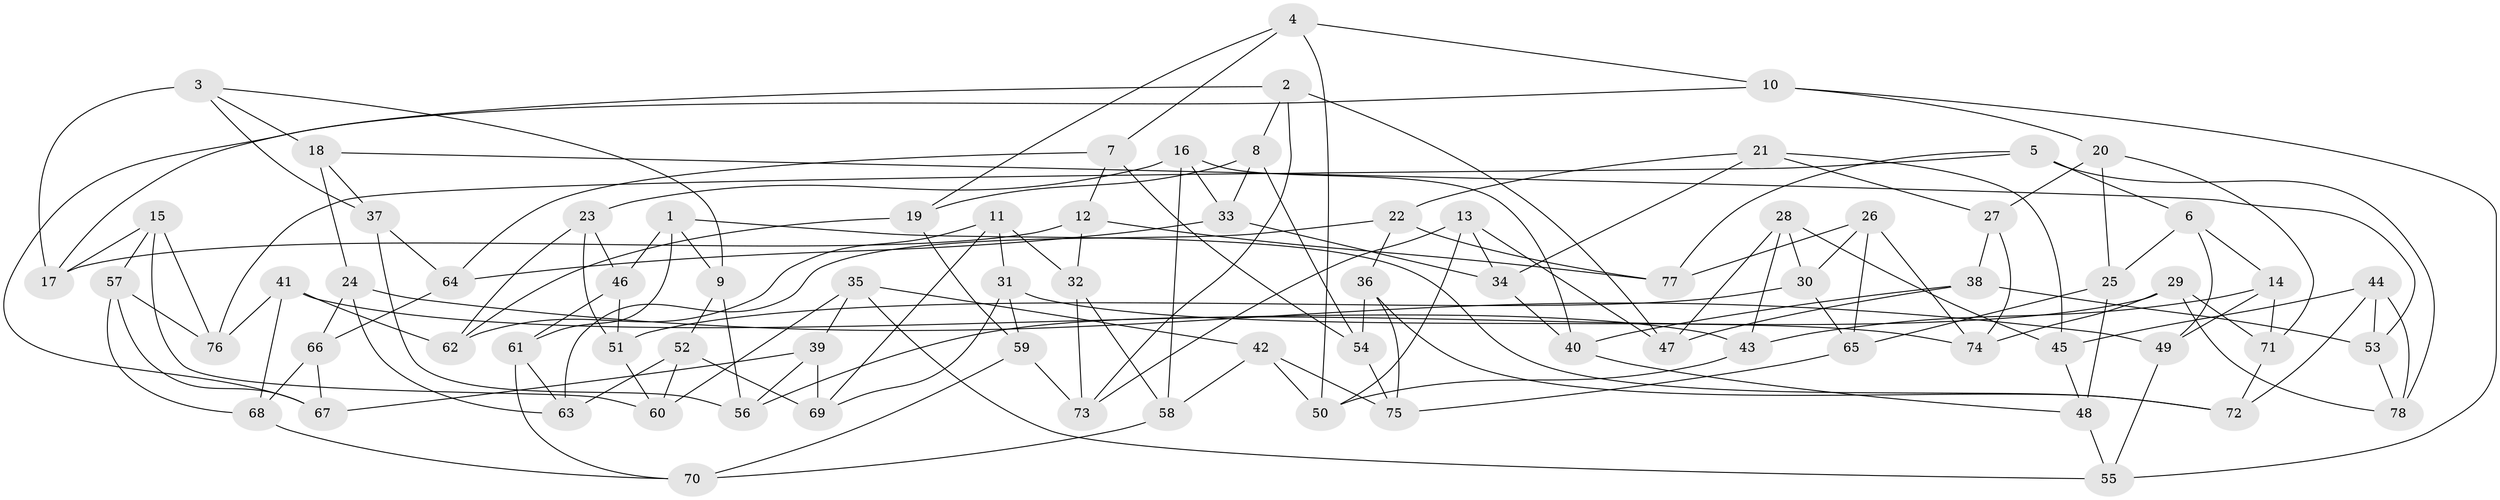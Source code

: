 // Generated by graph-tools (version 1.1) at 2025/11/02/27/25 16:11:47]
// undirected, 78 vertices, 156 edges
graph export_dot {
graph [start="1"]
  node [color=gray90,style=filled];
  1;
  2;
  3;
  4;
  5;
  6;
  7;
  8;
  9;
  10;
  11;
  12;
  13;
  14;
  15;
  16;
  17;
  18;
  19;
  20;
  21;
  22;
  23;
  24;
  25;
  26;
  27;
  28;
  29;
  30;
  31;
  32;
  33;
  34;
  35;
  36;
  37;
  38;
  39;
  40;
  41;
  42;
  43;
  44;
  45;
  46;
  47;
  48;
  49;
  50;
  51;
  52;
  53;
  54;
  55;
  56;
  57;
  58;
  59;
  60;
  61;
  62;
  63;
  64;
  65;
  66;
  67;
  68;
  69;
  70;
  71;
  72;
  73;
  74;
  75;
  76;
  77;
  78;
  1 -- 61;
  1 -- 46;
  1 -- 72;
  1 -- 9;
  2 -- 73;
  2 -- 8;
  2 -- 47;
  2 -- 17;
  3 -- 17;
  3 -- 37;
  3 -- 18;
  3 -- 9;
  4 -- 19;
  4 -- 7;
  4 -- 50;
  4 -- 10;
  5 -- 76;
  5 -- 6;
  5 -- 78;
  5 -- 77;
  6 -- 49;
  6 -- 25;
  6 -- 14;
  7 -- 12;
  7 -- 54;
  7 -- 64;
  8 -- 19;
  8 -- 54;
  8 -- 33;
  9 -- 52;
  9 -- 56;
  10 -- 20;
  10 -- 55;
  10 -- 67;
  11 -- 69;
  11 -- 31;
  11 -- 62;
  11 -- 32;
  12 -- 32;
  12 -- 77;
  12 -- 17;
  13 -- 34;
  13 -- 50;
  13 -- 73;
  13 -- 47;
  14 -- 43;
  14 -- 71;
  14 -- 49;
  15 -- 76;
  15 -- 60;
  15 -- 17;
  15 -- 57;
  16 -- 40;
  16 -- 58;
  16 -- 23;
  16 -- 33;
  18 -- 24;
  18 -- 53;
  18 -- 37;
  19 -- 59;
  19 -- 62;
  20 -- 71;
  20 -- 27;
  20 -- 25;
  21 -- 22;
  21 -- 34;
  21 -- 27;
  21 -- 45;
  22 -- 77;
  22 -- 36;
  22 -- 63;
  23 -- 62;
  23 -- 46;
  23 -- 51;
  24 -- 66;
  24 -- 63;
  24 -- 49;
  25 -- 48;
  25 -- 65;
  26 -- 74;
  26 -- 65;
  26 -- 77;
  26 -- 30;
  27 -- 74;
  27 -- 38;
  28 -- 47;
  28 -- 30;
  28 -- 45;
  28 -- 43;
  29 -- 74;
  29 -- 71;
  29 -- 78;
  29 -- 56;
  30 -- 51;
  30 -- 65;
  31 -- 69;
  31 -- 59;
  31 -- 74;
  32 -- 58;
  32 -- 73;
  33 -- 64;
  33 -- 34;
  34 -- 40;
  35 -- 39;
  35 -- 55;
  35 -- 42;
  35 -- 60;
  36 -- 54;
  36 -- 75;
  36 -- 72;
  37 -- 56;
  37 -- 64;
  38 -- 53;
  38 -- 47;
  38 -- 40;
  39 -- 56;
  39 -- 67;
  39 -- 69;
  40 -- 48;
  41 -- 76;
  41 -- 68;
  41 -- 62;
  41 -- 43;
  42 -- 50;
  42 -- 58;
  42 -- 75;
  43 -- 50;
  44 -- 78;
  44 -- 45;
  44 -- 53;
  44 -- 72;
  45 -- 48;
  46 -- 51;
  46 -- 61;
  48 -- 55;
  49 -- 55;
  51 -- 60;
  52 -- 60;
  52 -- 69;
  52 -- 63;
  53 -- 78;
  54 -- 75;
  57 -- 68;
  57 -- 67;
  57 -- 76;
  58 -- 70;
  59 -- 73;
  59 -- 70;
  61 -- 63;
  61 -- 70;
  64 -- 66;
  65 -- 75;
  66 -- 68;
  66 -- 67;
  68 -- 70;
  71 -- 72;
}
